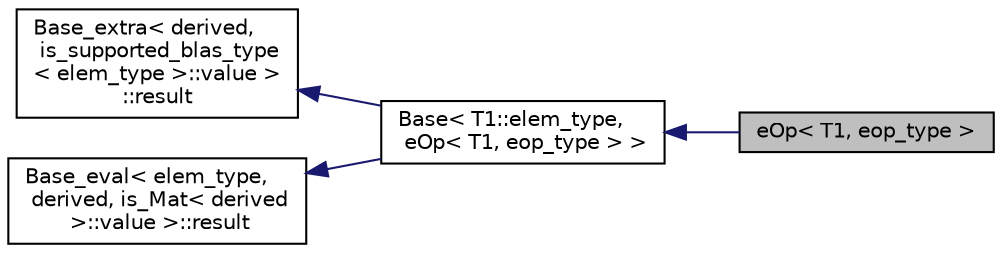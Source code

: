 digraph "eOp&lt; T1, eop_type &gt;"
{
  edge [fontname="Helvetica",fontsize="10",labelfontname="Helvetica",labelfontsize="10"];
  node [fontname="Helvetica",fontsize="10",shape=record];
  rankdir="LR";
  Node1 [label="eOp\< T1, eop_type \>",height=0.2,width=0.4,color="black", fillcolor="grey75", style="filled" fontcolor="black"];
  Node2 -> Node1 [dir="back",color="midnightblue",fontsize="10",style="solid",fontname="Helvetica"];
  Node2 [label="Base\< T1::elem_type,\l eOp\< T1, eop_type \> \>",height=0.2,width=0.4,color="black", fillcolor="white", style="filled",URL="$struct_base.html"];
  Node3 -> Node2 [dir="back",color="midnightblue",fontsize="10",style="solid",fontname="Helvetica"];
  Node3 [label="Base_extra\< derived,\l is_supported_blas_type\l\< elem_type \>::value \>\l::result",height=0.2,width=0.4,color="black", fillcolor="white", style="filled",URL="$class_base__extra_1_1result.html"];
  Node4 -> Node2 [dir="back",color="midnightblue",fontsize="10",style="solid",fontname="Helvetica"];
  Node4 [label="Base_eval\< elem_type,\l derived, is_Mat\< derived\l \>::value \>::result",height=0.2,width=0.4,color="black", fillcolor="white", style="filled",URL="$class_base__eval_1_1result.html"];
}
